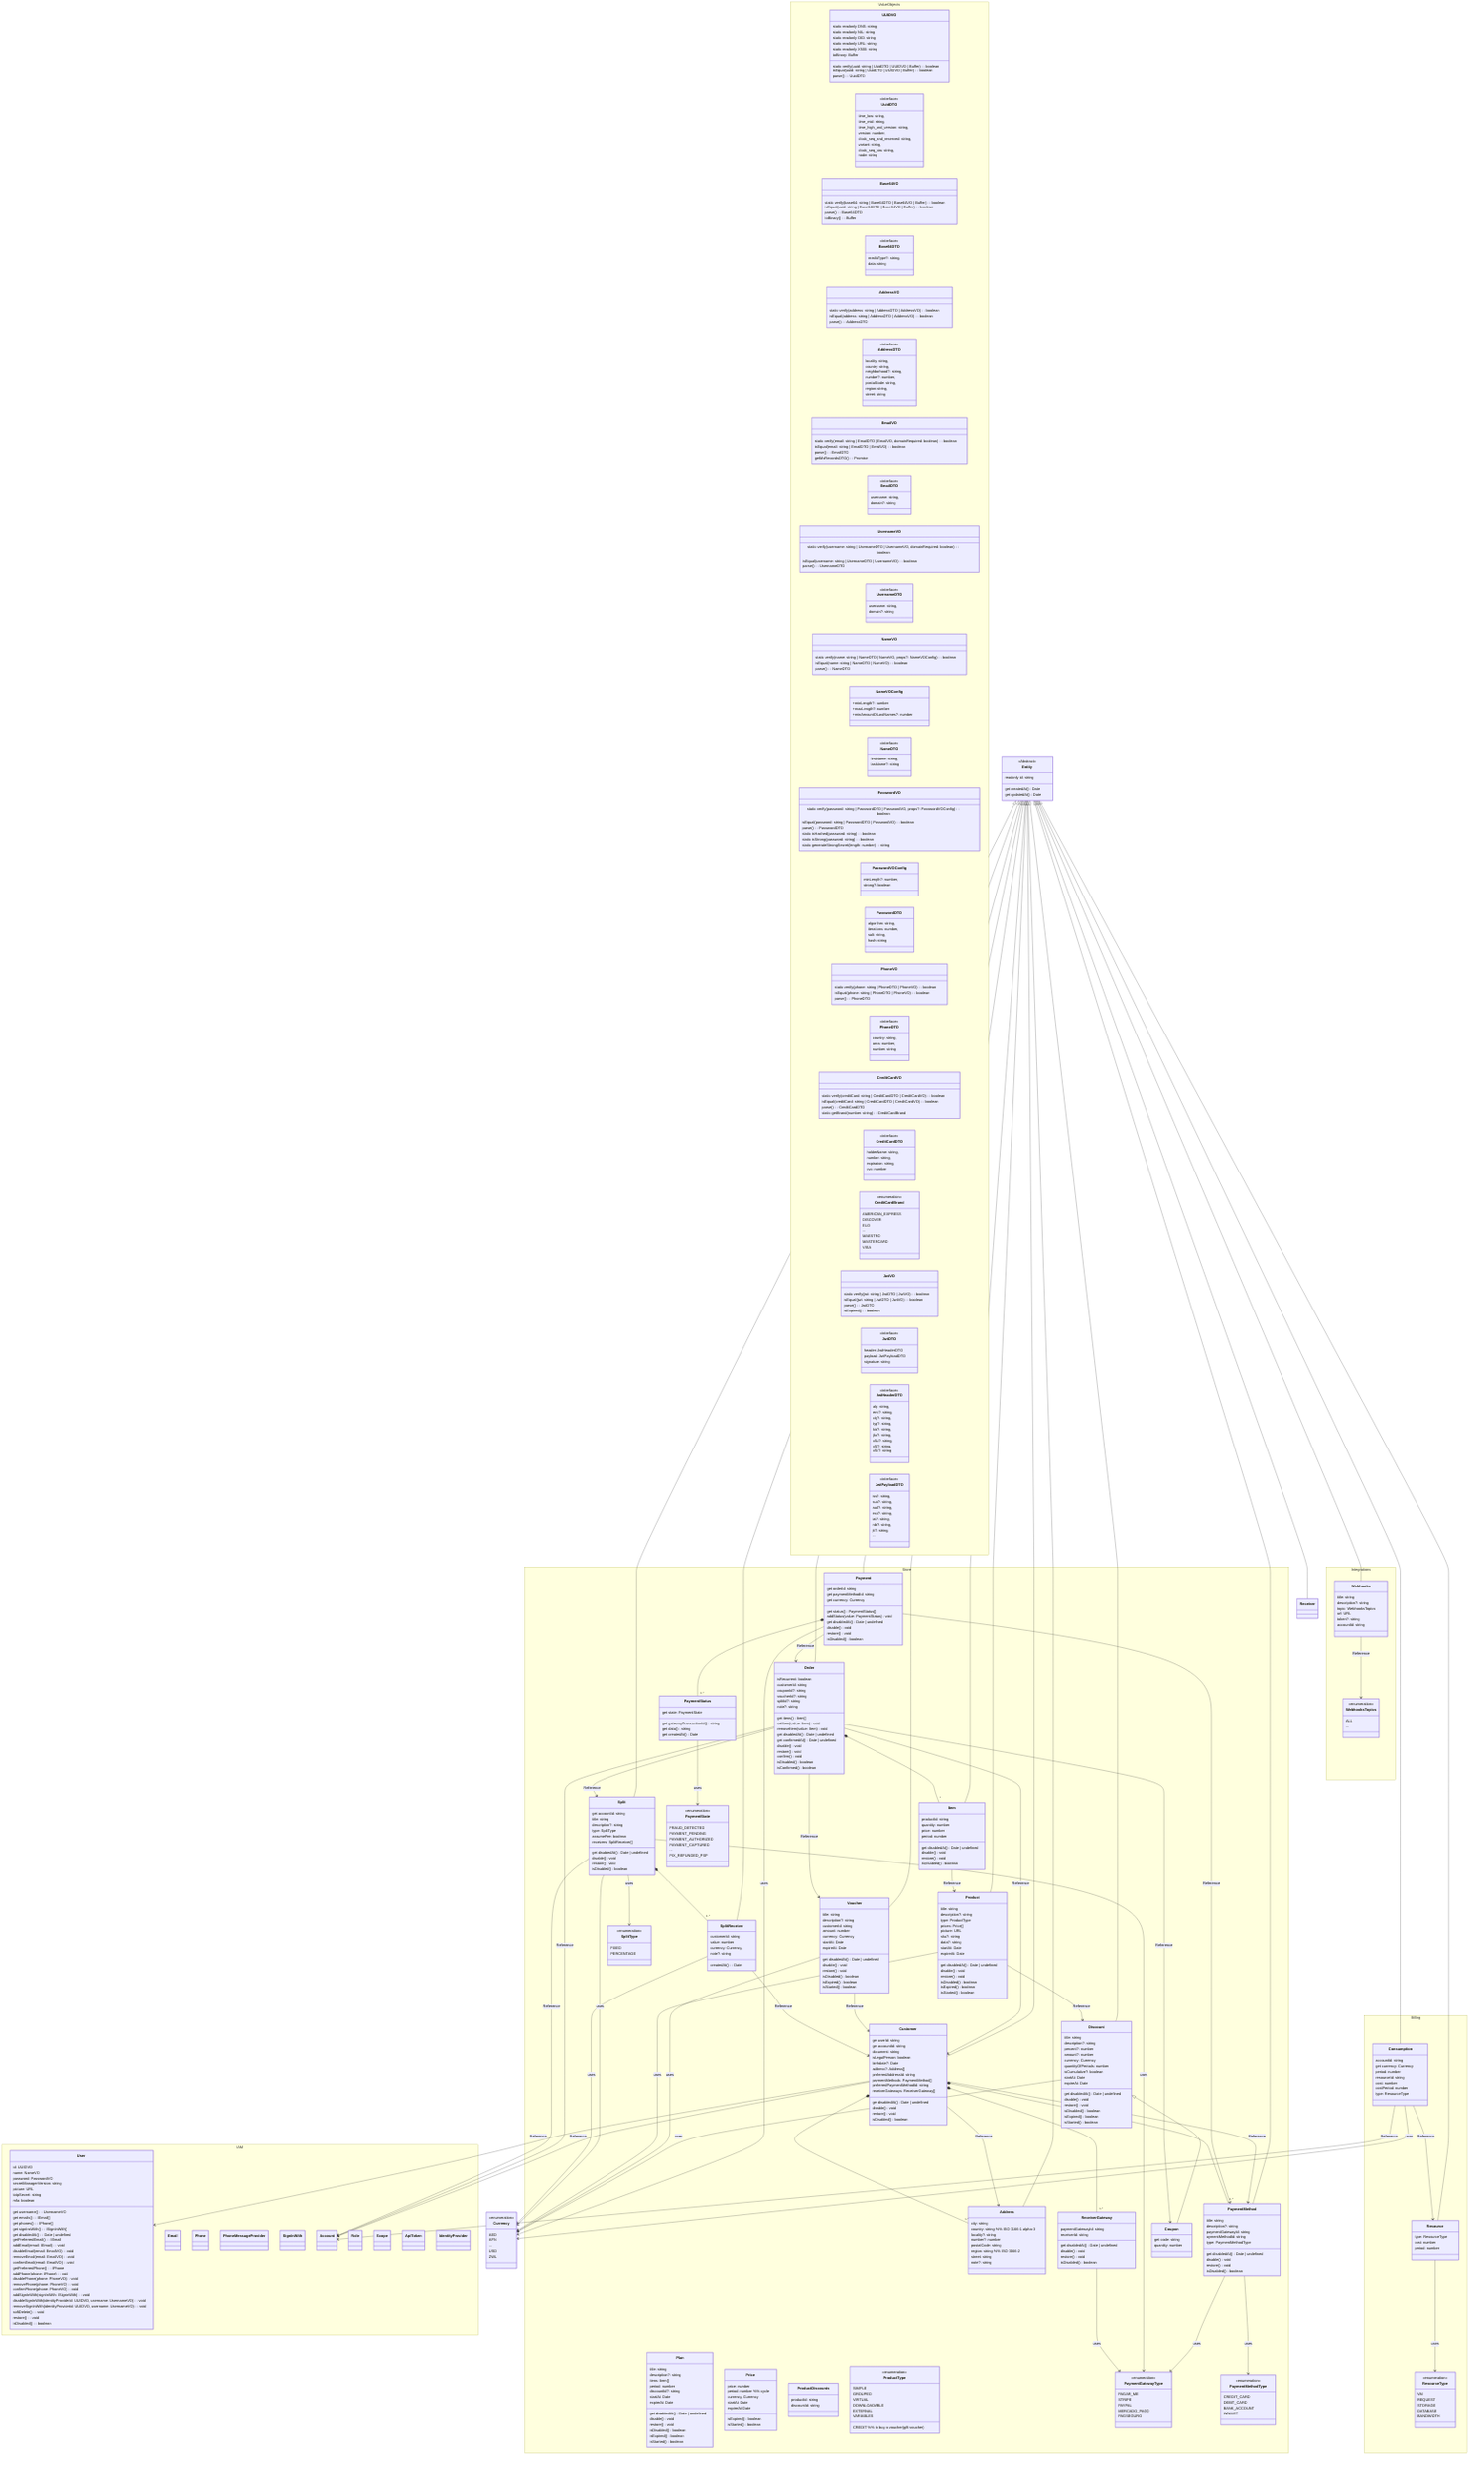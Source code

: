 %% title: SaaS API Core
%% https://mermaid.live/edit

classDiagram
  class Entity {
    <<Abstract>>
    readonly id: string
    get createdAt() Date
    get updatedAt() Date
  }

  class Currency {
    <<enumeration>>
    AED
    AFN
    ...
    USD
    ZWL
  }

  namespace IAM {
    class User {
      id: UUIDVO
      name: NameVO
      get username(): UsernameVO
      password: PasswordVO
      secretManagerVersion: string
      picture: URL
      totpSecret: string
      mfa: boolean
      get emails(): IEmail[]
      get phones(): IPhone[]
      get signInsWith(): ISignInWith[]
      get disabledAt(): Date | undefined
      getPreferredEmail(): IEmail
      addEmail(email: IEmail): void
      disableEmail(email: EmailVO): void
      removeEmail(email: EmailVO): void
      confirmEmail(email: EmailVO): void
      getPreferredPhone(): IPhone
      addPhone(phone: IPhone): void
      disablePhone(phone: PhoneVO): void
      removePhone(phone: PhoneVO): void
      confirmPhone(phone: PhoneVO): void
      addSignInWith(signInWith: ISignInWith): void
      disableSignInWith(identityProviderId: UUIDVO, username: UsernameVO): void
      removeSignInWith(identityProviderId: UUIDVO, username: UsernameVO): void
      softDelete(): void
      restore(): void
      isDisabled(): boolean
    }

    class Email {


    }

    class Phone {

    }

    class PhoneMessageProvider {

    }

    class SignInWith {

    }

    class Account {
      
    }

    class Role {
      
    }

    class Scope {

    }

    class ApiToken {

    }

    class IdentityProvider {

    }

    class PhoneMessageProvider {

    }
  }

  namespace Store {
    class Customer {
      get userId: string
      get accountId: string
      document: string
      isLegalPerson: boolean
      birthdate?: Date
      address?: Address[]
      preferredAddressId: string
      paymentMethods: PaymentMethod[]
      preferredPaymentMethodId: string
      receiverGateways: ReceiverGateway[]
      get disabledAt() Date | undefined
      disable() void
      restore() void
      isDisabled() boolean
    }

    class Address {
      city: string
      country: string %% ISO 3166-1 alpha-3
      locality?: string
      number?: number
      postalCode: string
      region: string %% ISO 3166-2
      street: string
      note?: string
    }

    class Payment {
      get orderId: string
      get paymentMethodId: string
      get currency: Currency
      get status() PaymentStatus[]
      addStatus(value: PaymentStatus) void
      get disabledAt() Date | undefined
      disable() void
      restore() void
      isDisabled() boolean
    }

    class PaymentMethod {
      title: string
      description?: string
      paymentGatewayId: string
      aymentMethodId: string
      type: PaymentMethodType
      get disabledAt() Date | undefined
      disable() void
      restore() void
      isDisabled() boolean
    }

    class ReceiverGateway {
      paymentGatewayId: string
      receiverId: string
      get disabledAt() Date | undefined
      disable() void
      restore() void
      isDisabled() boolean
    }

    class PaymentStatus {
      get gatewayTransactionId() string
      get data() string
      get state: PaymentState
      get createdAt() Date
    }

    class Plan {
      title: string
      description?: string
      itens: Item[]
      period: number
      discountId?: string
      startAt: Date
      expireAt: Date
      get disabledAt() Date | undefined
      disable() void
      restore() void
      isDisabled() boolean
      isExpired() boolean
      isStarted() boolean
    }

    class Order {
      get itens() Item[]
      setItem(value: Item) void
      removeItem(value: Item) void
      isRecurrent: boolean
      customerId: string
      couponId?: string
      voucherId?: string
      splitId?: string
      note?: string
      get disabledAt() Date | undefined
      get confirmedAt() Date | undefined
      disable() void
      restore() void
      confirm() void
      isDisabled() boolean
      isConfirmed() boolean
    }

    class Item {
      productId: string
      quantity: number
      %% price information at the time of purchase must be immutable
        price: number
        period: number
      get disabledAt() Date | undefined
      disable() void
      restore() void
      isDisabled() boolean
    }

    class Product {
      title: string
      description?: string
      type: ProductType
      %% currentPriceId: string
      prices: Price[]
      picture: URL
      sku?: string
      data?: string
      startAt: Date
      expireAt: Date
      get disabledAt() Date | undefined
      disable() void
      restore() void
      isDisabled() boolean
      isExpired() boolean
      isStarted() boolean
    }

    class Price {
      price: number
      period: number %% cycle
      currency: Currency
      startAt: Date
      expireAt: Date
      isExpired() boolean
      isStarted() boolean
    }

    %% um produto pode ter dois descontos, o trial e um especifico de blackfridar
    class ProductDiscounts {
      productId: string
      discountId: string
    }

    class Discount {
      title: string
      description?: string
      percent?: number
      amount?: number
      currency: Currency
      quantityOfPeriods: number
      isCumulative?: boolean
      startAt: Date
      expireAt: Date
      get disabledAt() Date | undefined
      disable() void
      restore() void
      isDisabled() boolean
      isExpired() boolean
      isStarted() boolean
    }

    class Coupon {
      get code: string
      quantity: number
    }

    class Voucher {
      title: string
      description?: string
      customerId: string
      amount: number
      currency: Currency
      startAt: Date
      expireAt: Date
      get disabledAt() Date | undefined
      disable() void
      restore() void
      isDisabled() boolean
      isExpired() boolean
      isStarted() boolean
    }

    class Split {
      get accountId: string
      title: string
      description?: string
      type: SplitType
      assumeFee: boolean
      receivers: SplitReceiver[]
      get disabledAt() Date | undefined
      disable() void
      restore() void
      isDisabled() boolean
    }

    class SplitReceiver {
      customerId: string
      value: number
      currency: Currency
      note?: string
      createdAt(): Date
    }

    class ProductType {
      <<enumeration>>
      SIMPLE
      GROUPED
      VIRTUAL
      DOWNLOADABLE
      EXTERNAL
      VARIABLES
      CREDIT %% to buy a voucher (gift voucher)
    }

    class PaymentState {
      <<enumeration>>
      FRAUD_DETECTED
      PAYMENT_PENDING
      PAYMENT_AUTHORIZED
      PAYMENT_CAPTURED
      ...
      PIX_REFUNDED_PSP
    }

    class PaymentGatewayType {
      <<enumeration>>
      PAGAR_ME
      STRIPE
      PAYPAL
      MERCADO_PAGO
      PAGSEGURO
    }

    class PaymentMethodType {
      <<enumeration>>
      CREDIT_CARD
      DEBIT_CARD
      BANK_ACCOUNT
      WALLET
    }

    class SplitType {
      <<enumeration>>
      FIXED
      PERCENTAGE
    }
  }

  namespace Billing {
    class Consumption {
      accountId: string
      get currency: Currency
      period: number
      %% cost information at the time of consumption must be immutable
      resourceId: string
      cost: number
      costPeriod: number
      type: ResourceType
    }

    class Resource {
      type: ResourceType
      cost: number
      period: number
    }

    class ResourceType {
      <<enumeration>>
      VM
      REQUEST
      STORAGE
      DATABASE
      BANDWIDTH
    }
  }

  namespace Integrations {
    class Webhooks {
      title: string
      description?: string
      topic: WebhooksTopics
      url: URL
      token?: string
      accountId: string
    }

    class WebhooksTopics {
      <<enumeration>>
      ALL
      ...
    }
  }

  namespace ValueObjects {
    class UUIDVO {
      static readonly DNS: string
      static readonly NIL: string
      static readonly OID: string
      static readonly URL: string
      static readonly X500: string
      static verify(uuid: string | UuidDTO | UUIDVO | Buffer): boolean
      isEqual(uuid: string | UuidDTO | UUIDVO | Buffer): boolean
      parse(): UuidDTO
      toBinary: Buffer
    }

    class UuidDTO {
      <<interface>>
      time_low: string,
      time_mid: string,
      time_high_and_version: string,
      version: number,
      clock_seq_and_reserved: string,
      variant: string,
      clock_seq_low: string,
      node: string
    }

    class Base64VO {
      static verify(base64: string | Base64DTO | Base64VO | Buffer): boolean
      isEqual(uuid: string | Base64DTO | Base64VO | Buffer): boolean
      parse(): Base64DTO
      toBinary(): Buffer
    }

    class Base64DTO {
      <<interface>>
      mediaType?: string,
      data: string
    }

    class AddressVO {
      static verify(address: string | AddressDTO | AddressVO): boolean
      isEqual(address: string | AddressDTO | AddressVO): boolean
      parse(): AddressDTO
    }

    class AddressDTO {
      <<interface>>
      locality: string,
      country: string,
      neighborhood?: string,
      number?: number,
      postalCode: string,
      region: string,
      street: string
    }

    class EmailVO {
      static verify(email: string | EmailDTO | EmailVO, domainRequired: boolean): boolean
      isEqual(email: string | EmailDTO | EmailVO): boolean
      parse(): EmailDTO
      getMxRecordsDTO(): Promise<dns.MxRecord[]>
    }

    class EmailDTO {
      <<interface>>
      username: string,
      domain?: string
    }

    class UsernameVO {
      static verify(username: string | UsernameDTO | UsernameVO, domainRequired: boolean): boolean
      isEqual(username: string | UsernameDTO | UsernameVO): boolean
      parse(): UsernameDTO
    }

    class UsernameDTO {
      <<interface>>
      username: string,
      domain?: string
    }

    class NameVO {
      static verify(name: string | NameDTO | NameVO, props?: NameVOConfig): boolean
      isEqual(name: string | NameDTO | NameVO): boolean
      parse(): NameDTO
    }

    class NameVOConfig {
        +minLength?: number
        +maxLength?: number
        +minAmountOfLastNames?: number
    }

    class NameDTO {
      <<interface>>
      firstName: string,
      lastName?: string
    }

    class PasswordVO {
      static verify(password: string | PasswordDTO | PasswordVO, props?: PasswordVOConfig): boolean
      isEqual(password: string | PasswordDTO | PasswordVO): boolean
      parse(): PasswordDTO
      static isHashed (password: string): boolean
      static isStrong (password: string): boolean
      static generateStrongSecret(length: number): string
    }

    class PasswordVOConfig {
        minLength?: number,
        strong?: boolean
    }

    class PasswordDTO {
      algorithm: string,
      iterations: number,
      salt: string,
      hash: string
    }

    class PhoneVO {
      static verify(phone: string | PhoneDTO | PhoneVO): boolean
      isEqual(phone: string | PhoneDTO | PhoneVO): boolean
      parse(): PhoneDTO
    }

    class PhoneDTO {
      <<interface>>
      country: string,
      area: number,
      number: string
    }

    class CreditCardVO {
      static verify(creditCard: string | CreditCardDTO | CreditCardVO): boolean
      isEqual(creditCard: string | CreditCardDTO | CreditCardVO): boolean
      parse(): CreditCardDTO
      static getBrand(number: string): CreditCardBrand
    }

    class CreditCardDTO {
      <<interface>>
      holderName: string,
      number: string,
      expiration: string,
      cvc: number
    }

    class CreditCardBrand {
      <<enumeration>>
      AMERICAN_EXPRESS
      DISCOVER
      ELO
      ...
      MAESTRO
      MASTERCARD
      VISA
    }

    class JwtVO {
      static verify(jwt: string | JwtDTO | JwtVO): boolean
      isEqual(jwt: string | JwtDTO | JwtVO): boolean
      parse(): JwtDTO
      isExpired(): boolean
    }

    class JwtDTO {
      <<interface>>
      header: JwtHeaderDTO
      payload: JwtPayloadDTO
      signature: string
    }

    class JwtHeaderDTO {
      <<interface>>
      alg: string,
      enc?: string,
      cty?: string,
      typ?: string,
      kid?: string,
      jku?: string,
      x5u?: string,
      x5t?: string,
      x5c?: string
    }

    class JwtPayloadDTO {
      <<interface>>
      iss?: string,
      sub?: string,
      aud?: string,
      exp?: string,
      iat?: string,
      nbf?: string,
      jti?: string,
      ...
    }
  }

  Entity <|-- Customer
  Entity <|-- Address
  Entity <|-- Payment
  Entity <|-- PaymentMethod
  Entity <|-- Order
  Entity <|-- Item
  Entity <|-- Product
  Entity <|-- Discount
  Discount <|-- Coupon
  Entity <|-- Voucher
  Entity <|-- Split
  Entity <|-- SplitReceiver
  Entity <|-- Receiver
  Entity <|-- Consumption
  Entity <|-- Resource
  Entity <|-- Webhooks

  Customer --> User : Reference
  Customer --> Account : Reference
  Customer --> Address : Reference
  Customer --> PaymentMethod : Reference
  Order --> Customer : Reference
  Order --> Account : Reference
  Order --> Coupon : Reference
  Order --> Voucher : Reference
  Order --> Split : Reference
  Item --> Product : Reference
  Product --> Discount : Reference
  Voucher --> Customer : Reference
  Payment --> Order : Reference
  Payment --> PaymentMethod : Reference
  Split --> Account : Reference
  SplitReceiver --> Customer : Reference
  Consumption --> Account : Reference
  Consumption --> Resource : Reference
  Webhooks --> WebhooksTopics : Reference

  Payment --> Currency : uses
  PaymentMethod --> PaymentGatewayType : uses
  PaymentMethod --> PaymentMethodType : uses
  PaymentStatus --> PaymentState : uses
  Discount --> Currency : uses
  Voucher --> Currency : uses
  Product --> Currency : uses
  Split --> SplitType : uses
  Split --> PaymentGatewayType : uses
  Split --> Currency : uses
  SplitReceiver --> Currency : uses
  ReceiverGateway --> PaymentGatewayType : uses
  Consumption --> Currency : uses
  Resource --> ResourceType : uses

  Customer *-- "1..*" Address
  Customer *-- "1..*" PaymentMethod
  Order *-- "*" Item
  Payment *-- "1..*" PaymentStatus
  Split *-- "1..*" SplitReceiver
  Customer *-- "1..*" ReceiverGateway
